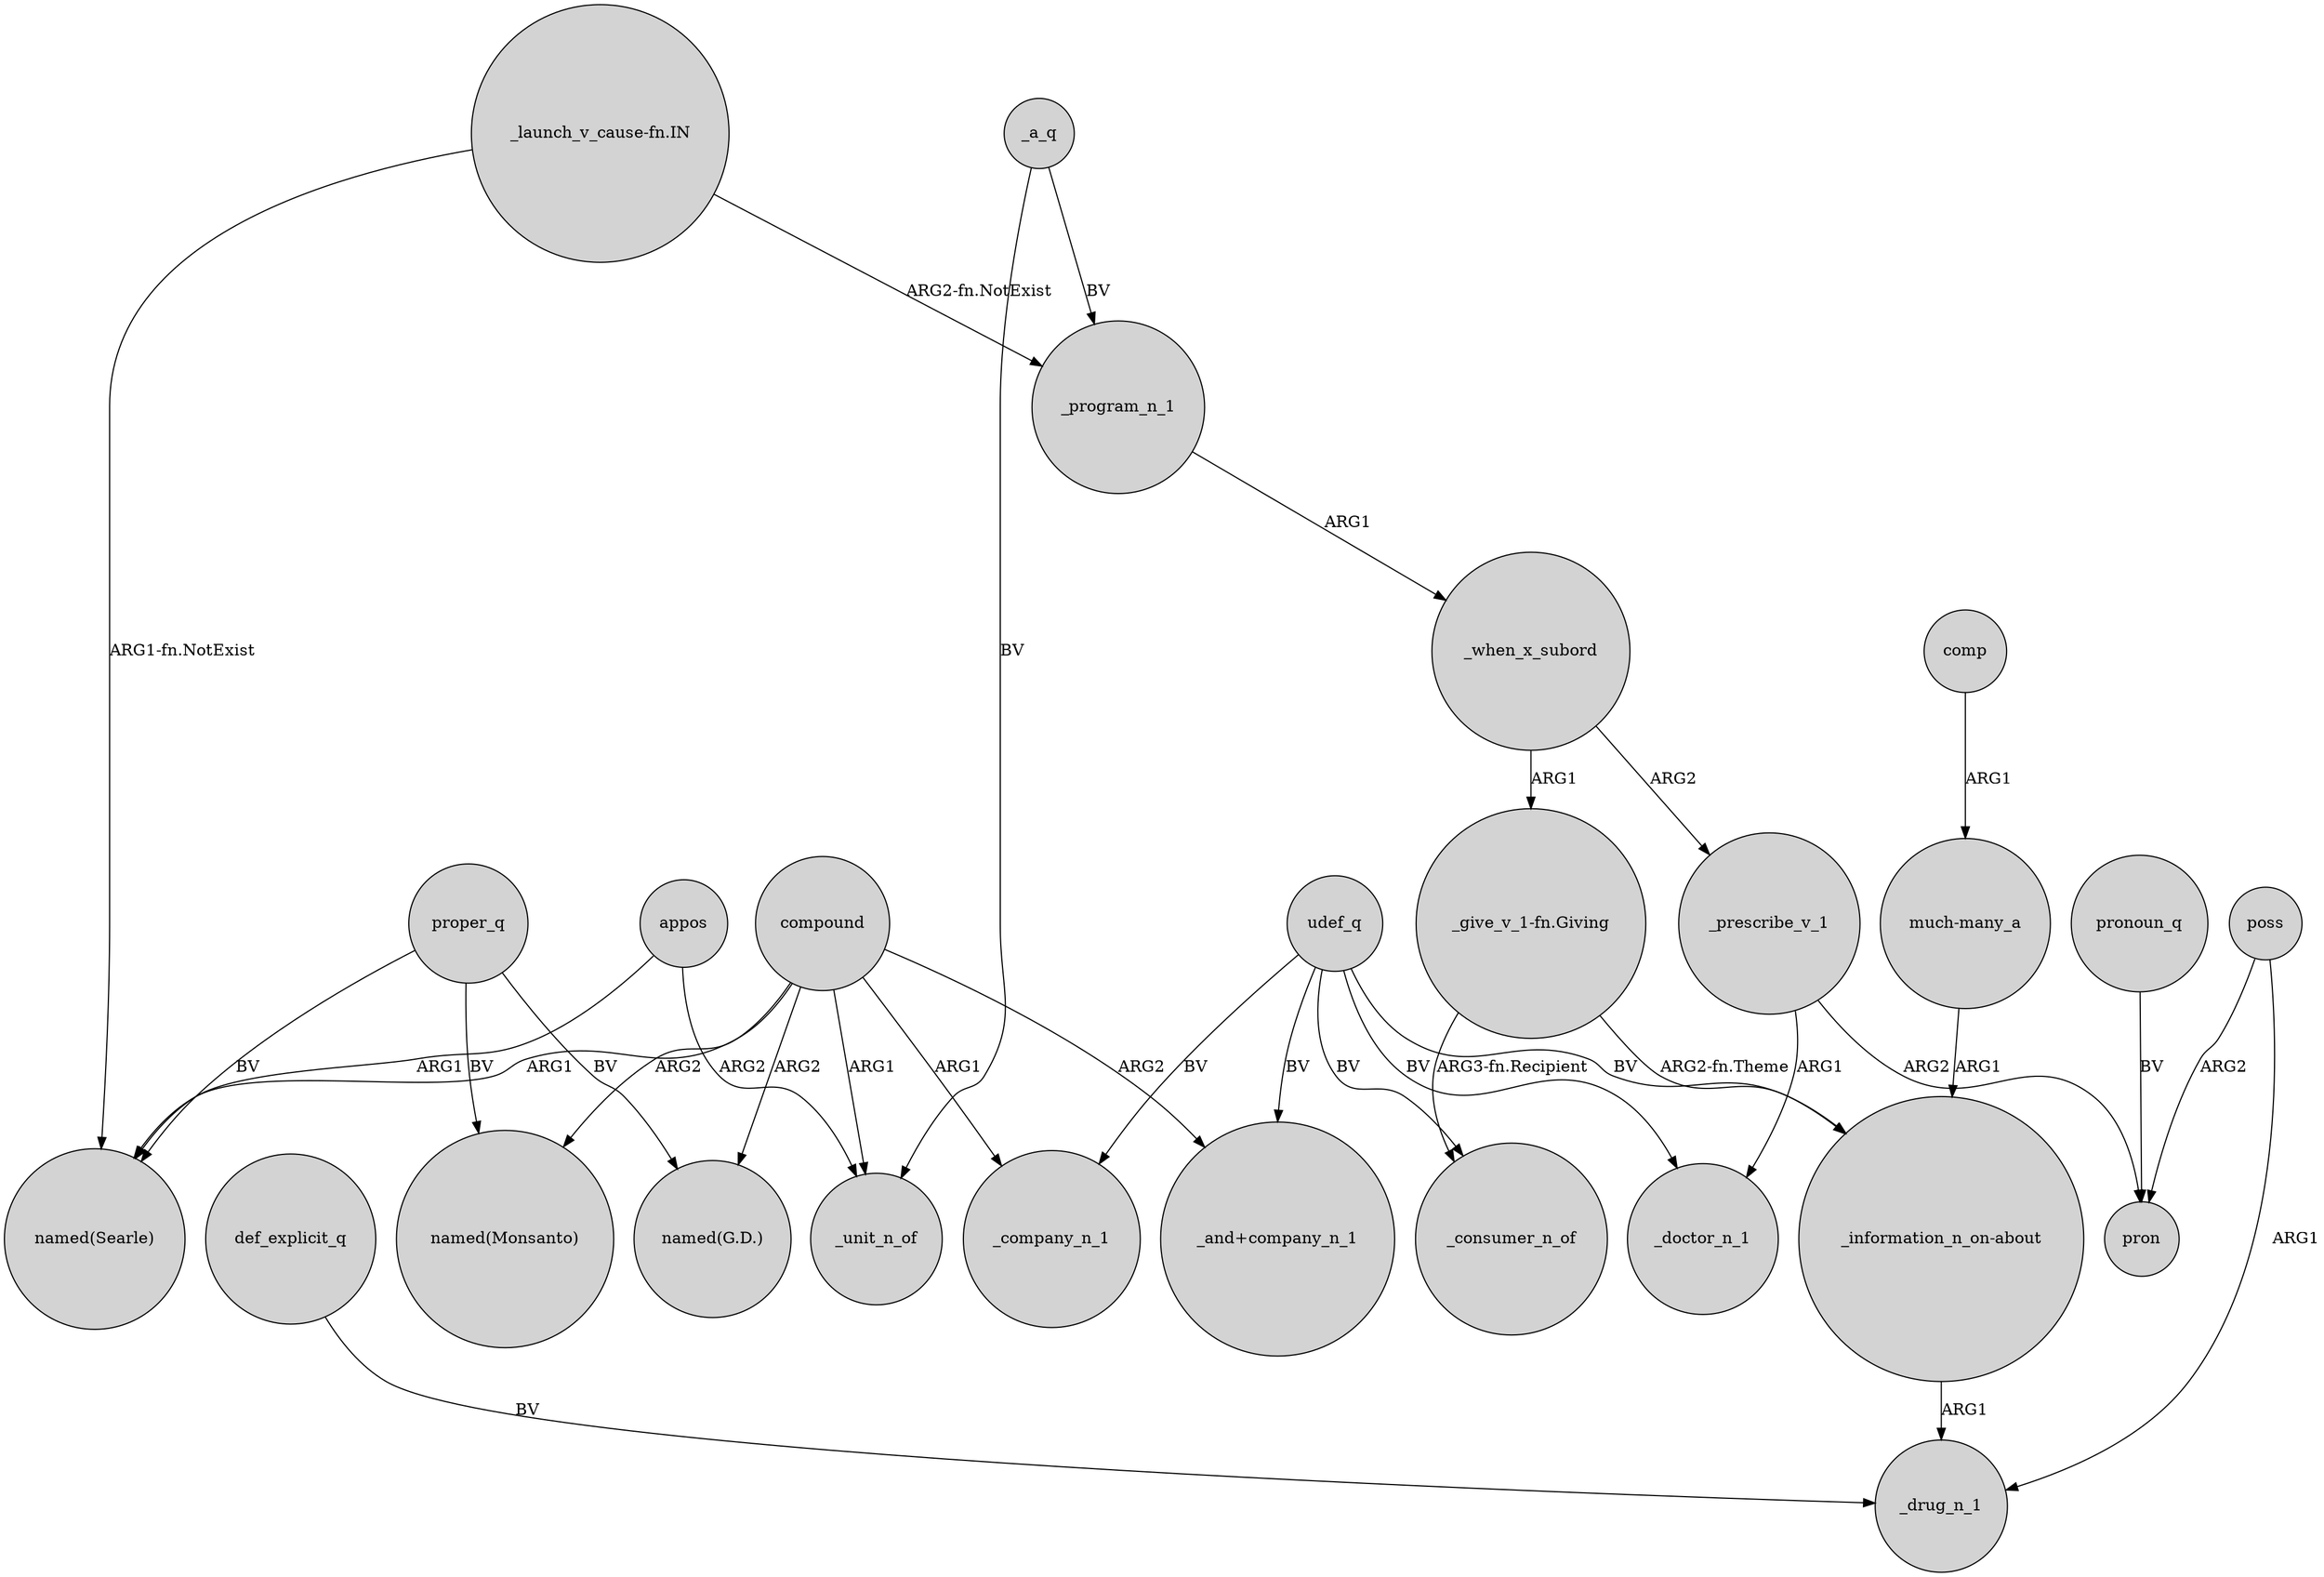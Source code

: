 digraph {
	node [shape=circle style=filled]
	poss -> _drug_n_1 [label=ARG1]
	proper_q -> "named(Searle)" [label=BV]
	poss -> pron [label=ARG2]
	compound -> _unit_n_of [label=ARG1]
	_when_x_subord -> "_give_v_1-fn.Giving" [label=ARG1]
	def_explicit_q -> _drug_n_1 [label=BV]
	_when_x_subord -> _prescribe_v_1 [label=ARG2]
	compound -> "named(G.D.)" [label=ARG2]
	_prescribe_v_1 -> pron [label=ARG2]
	_program_n_1 -> _when_x_subord [label=ARG1]
	appos -> "named(Searle)" [label=ARG1]
	compound -> _company_n_1 [label=ARG1]
	"_information_n_on-about" -> _drug_n_1 [label=ARG1]
	udef_q -> _doctor_n_1 [label=BV]
	"_give_v_1-fn.Giving" -> _consumer_n_of [label="ARG3-fn.Recipient"]
	proper_q -> "named(G.D.)" [label=BV]
	"_launch_v_cause-fn.IN" -> _program_n_1 [label="ARG2-fn.NotExist"]
	udef_q -> "_information_n_on-about" [label=BV]
	_prescribe_v_1 -> _doctor_n_1 [label=ARG1]
	"_give_v_1-fn.Giving" -> "_information_n_on-about" [label="ARG2-fn.Theme"]
	pronoun_q -> pron [label=BV]
	comp -> "much-many_a" [label=ARG1]
	compound -> "_and+company_n_1" [label=ARG2]
	compound -> "named(Monsanto)" [label=ARG2]
	_a_q -> _unit_n_of [label=BV]
	udef_q -> _consumer_n_of [label=BV]
	_a_q -> _program_n_1 [label=BV]
	compound -> "named(Searle)" [label=ARG1]
	"much-many_a" -> "_information_n_on-about" [label=ARG1]
	udef_q -> "_and+company_n_1" [label=BV]
	"_launch_v_cause-fn.IN" -> "named(Searle)" [label="ARG1-fn.NotExist"]
	udef_q -> _company_n_1 [label=BV]
	appos -> _unit_n_of [label=ARG2]
	proper_q -> "named(Monsanto)" [label=BV]
}
